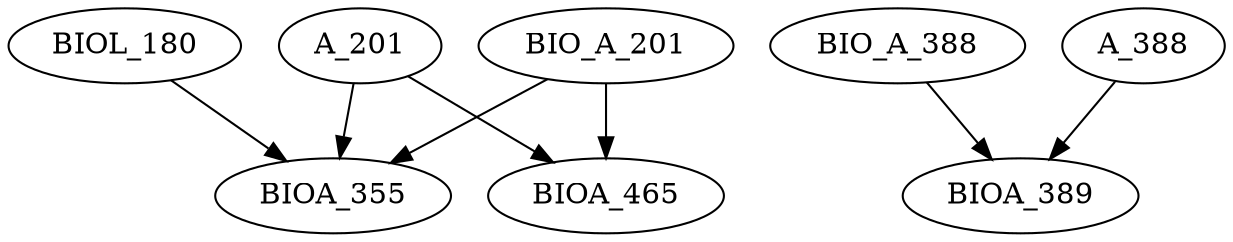 digraph G {
    edge [color=black];
    BIO_A_201 -> BIOA_355;
    A_201 -> BIOA_355;
    BIOL_180 -> BIOA_355;
    edge [color=black];
    BIO_A_388 -> BIOA_389;
    A_388 -> BIOA_389;
    edge [color=black];
    BIO_A_201 -> BIOA_465;
    A_201 -> BIOA_465;
}
